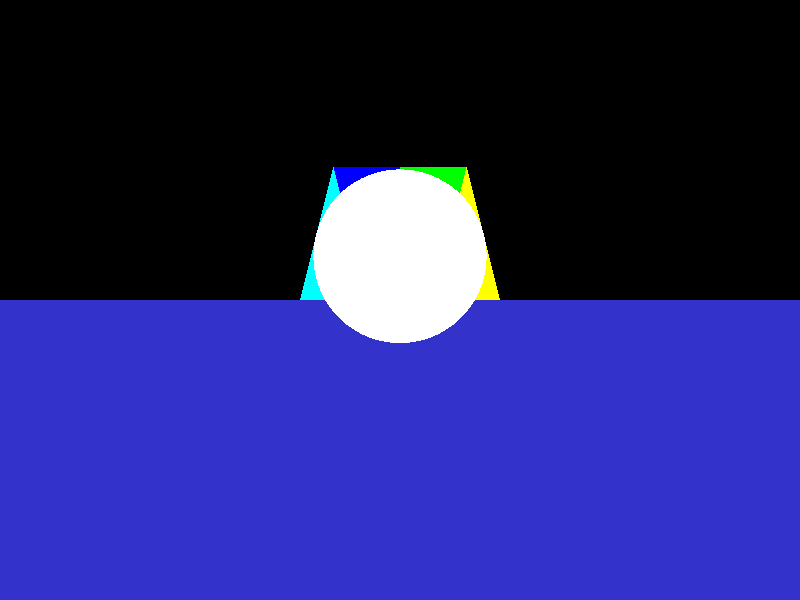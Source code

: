 //My created scene for project 4

camera {
  location  <0, 0, 14>
  up        <0,  1,  0>
  right     <1.33333, 0,  0>
  look_at   <0, 0, 0>
}

light_source {<-100, 100, 80> color rgb <.75, .75, .75>}

light_source {<100, 100, 80> color rgb <.75, .75, .75>}

sphere { <0, 1, 0>, 2
  pigment { color rgbf <1.0, 1.0, 1.0, 0.95> }
  finish { ambient 0.02 diffuse 0.4 specular 10.0 roughness 0.001 refraction 1.0 ior 1.9}
}

triangle {
  <1, 0, 0>
  <0, 1, 0>
  <-1, 0, 0>
  pigment {color rgb <1.0, 0, 0>}
  finish {ambient 0.3 diffuse 0.4 reflection 0.3}
  scale <1, 4, 1>
  translate<0, 0, -4>
}

triangle {
  <1, 0, 0>
  <0, 1, 0>
  <-1, 0, 0>
  pigment {color rgb <0, 1.0, 0>}
  finish {ambient 0.3 diffuse 0.4 reflection 0.3}
  scale <1, 4, 1>
  rotate <0, 0, 180>
  translate<-1, 4, -4>
}

triangle {
  <1, 0, 0>
  <0, 1, 0>
  <-1, 0, 0>
  pigment {color rgb <0, 0, 1.0>}
  finish {ambient 0.3 diffuse 0.4 reflection 0.3}
  scale <1, 4, 1>
  rotate <0, 0, 180>
  translate <1, 4, -4>
}

triangle {
  <1, 0, 0>
  <0, 1, 0>
  <-1, 0, 0>
  pigment {color rgb <1.0, 1.0, 0>}
  finish {ambient 0.3 diffuse 0.4 reflection 0.3}
  scale <1, 4, 1>
  translate <-2, 0, -4>
}

triangle {
  <1, 0, 0>
  <0, 1, 0>
  <-1, 0, 0>
  pigment {color rgb <0, 1.0, 1.0>}
  finish {ambient 0.3 diffuse 0.4 reflection 0.3}
  scale <1, 4, 1>
  translate <2, 0, -4>
}

plane {<0, 1, 0>, -4
  pigment {color rgb <0.2, 0.2, 0.8>}
  finish {ambient 0.3 diffuse 0.8}
}
